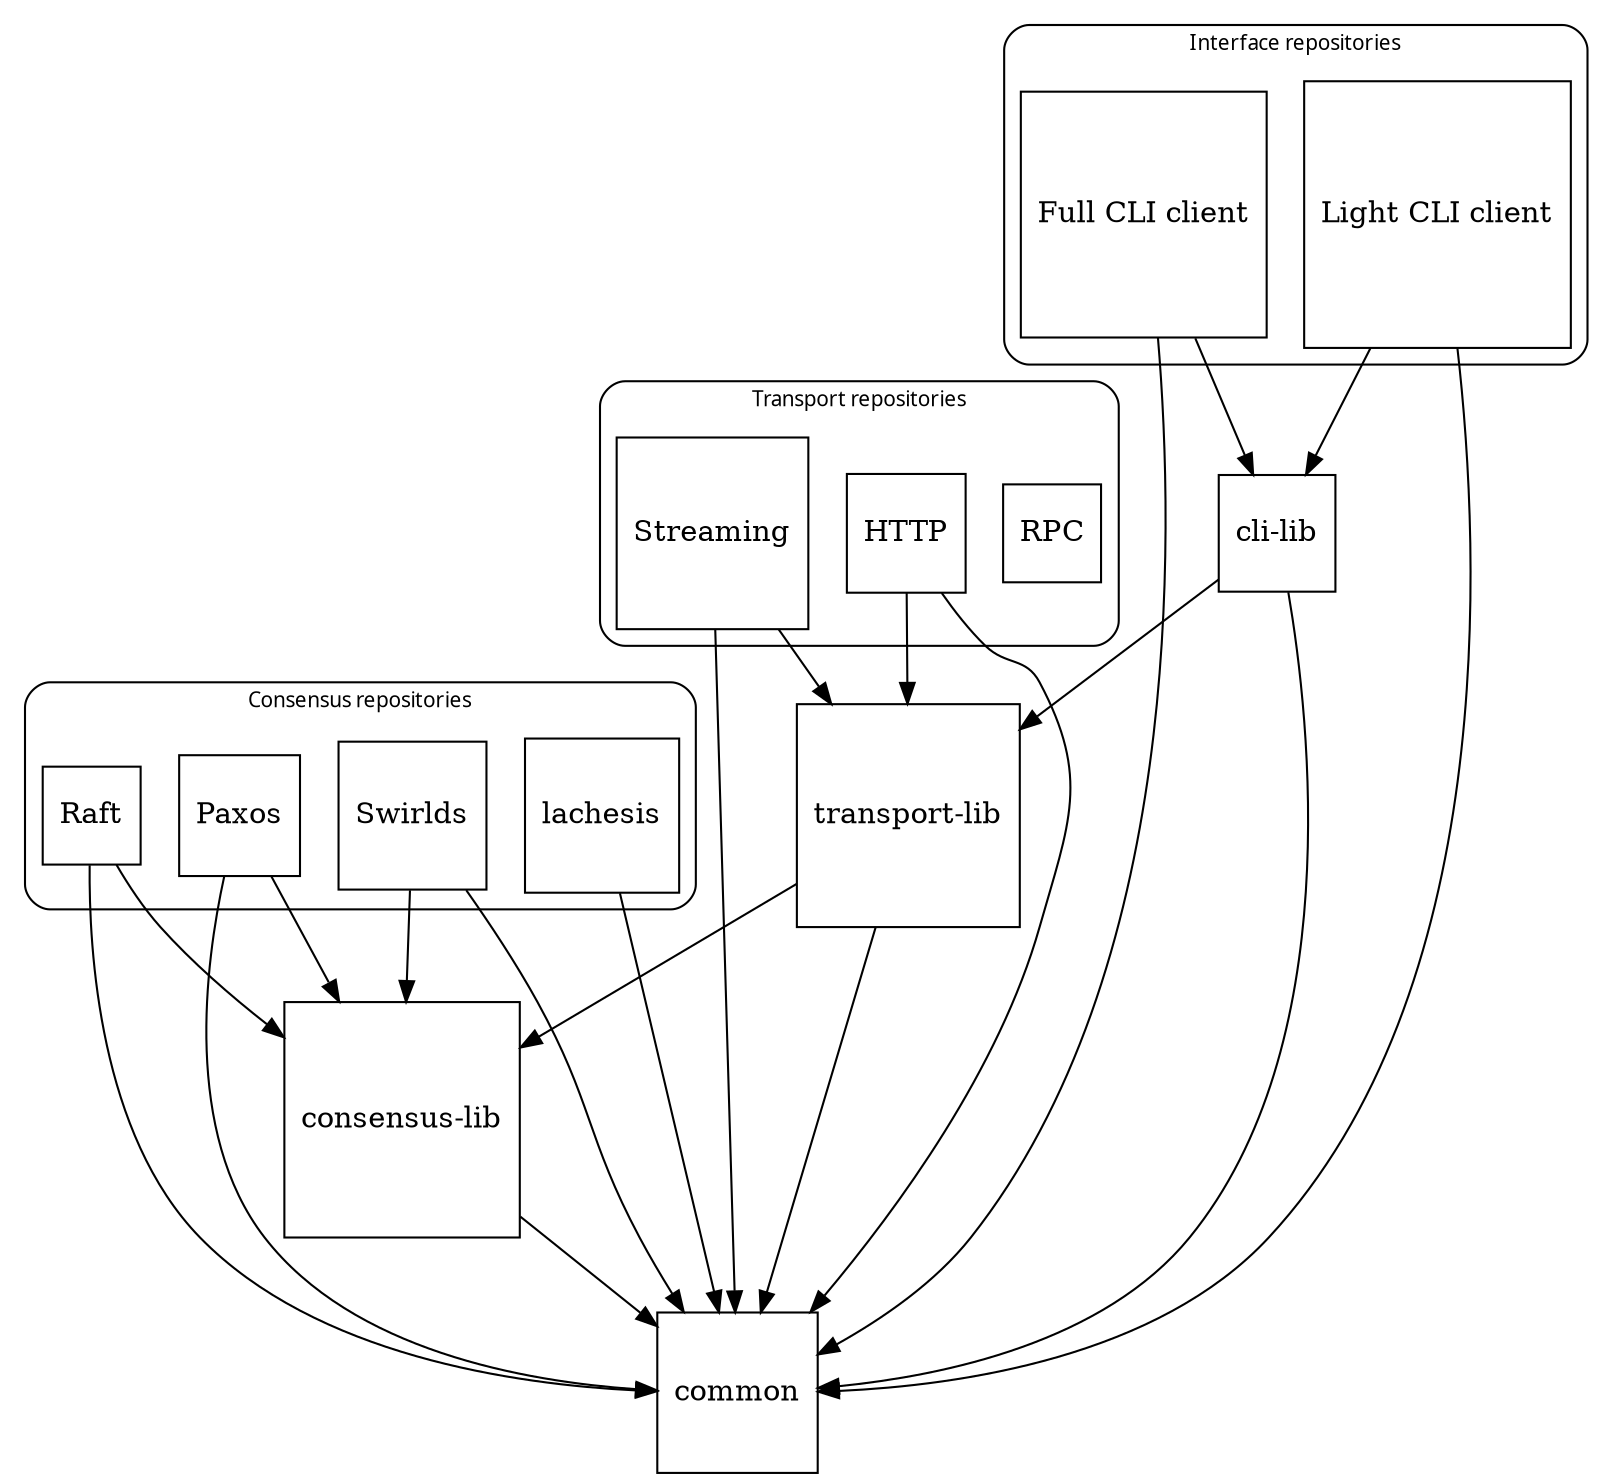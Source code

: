digraph {
    graph [fontsize=10 fontname="Verdana" compound=true];
    bgcolor=transparent;

    lach[label="lachesis", shape=square]
    raft[label="Raft", shape=square]
    paxos[label="Paxos", shape=square]
    rpc[label="RPC", shape=square]
    swirlds[label="Swirlds", shape=square]
    http[label="HTTP", shape=square]
    streaming[label="Streaming", shape=square]
    light[label="Light CLI client", shape=square]
    full[label="Full CLI client", shape=square]
    common[shape=square,fillcolor="white",style="filled"]
    cons_lib[shape=square,label="consensus-lib",fillcolor="white",style="filled"]
    trans_lib[shape=square,label="transport-lib",fillcolor="white",style="filled"]
    cli_lib[shape=square,label="cli-lib",fillcolor="white",style="filled"]

    lach -> common
    cons_lib -> common
    raft -> cons_lib
    raft -> common
    paxos -> common
    paxos -> cons_lib
    swirlds -> common
    swirlds -> cons_lib

    subgraph cluster_consensus {
        bgcolor=white;
        style="rounded"
        labelloc="t";
        label="Consensus repositories";
        {rank=same lach raft paxos swirlds}
    }

    subgraph cluster_protocol {
        bgcolor=white;
        style="rounded"
        labelloc="t";
        label="Transport repositories";
        rank=same;
        rpc http streaming
    }

    subgraph cluster_interface {
        bgcolor=white;
        style="rounded"
        labelloc="interface";
        label="Interface repositories";
        rank=same;
        light full
    }

    streaming -> common
    http -> common
    streaming -> trans_lib
    http -> trans_lib
    trans_lib -> common
    trans_lib  -> cons_lib

    light -> common
    full -> common
    light -> cli_lib
    full -> cli_lib
    cli_lib -> common
    cli_lib -> trans_lib
}

